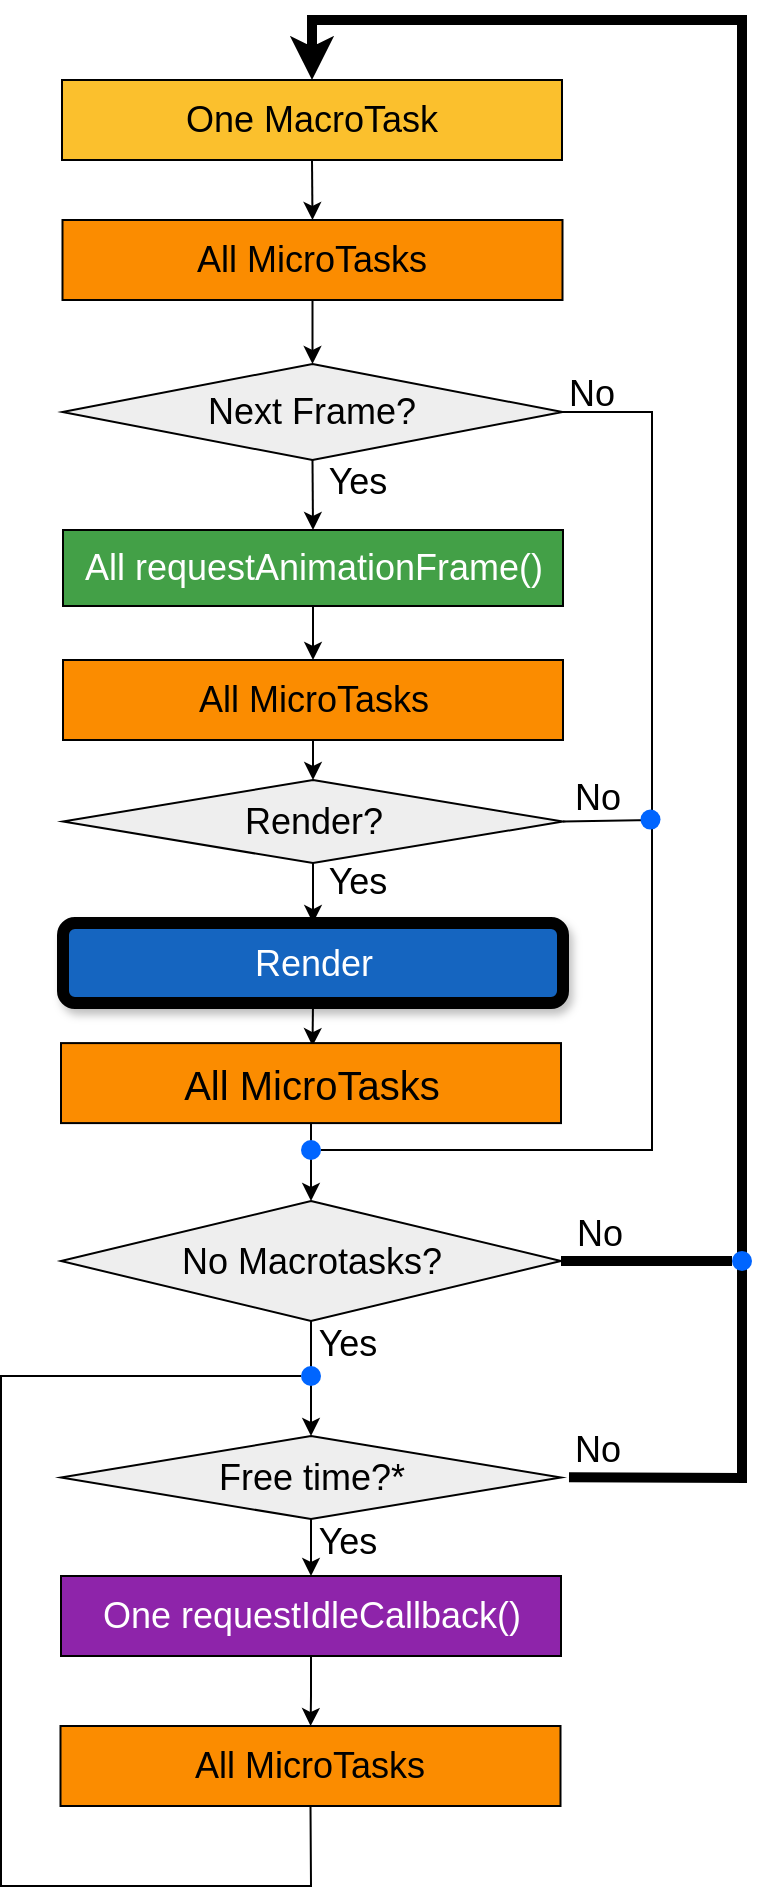 <mxfile version="26.0.16">
  <diagram name="Page-1" id="a2HyND_lD3aqpeQVUE_9">
    <mxGraphModel dx="1500" dy="1024" grid="1" gridSize="10" guides="1" tooltips="1" connect="1" arrows="1" fold="1" page="1" pageScale="1" pageWidth="827" pageHeight="1169" math="0" shadow="0">
      <root>
        <mxCell id="0" />
        <mxCell id="1" parent="0" />
        <mxCell id="6Al3u5jA5wC7XAN77OT_-10" value="" style="endArrow=classic;html=1;rounded=0;exitX=0.5;exitY=1;exitDx=0;exitDy=0;entryX=0.5;entryY=0;entryDx=0;entryDy=0;" parent="1" source="Br9xJaollehov2xvvoXr-130" target="Br9xJaollehov2xvvoXr-79" edge="1">
          <mxGeometry width="50" height="50" relative="1" as="geometry">
            <mxPoint x="572" y="700" as="sourcePoint" />
            <mxPoint x="622" y="650" as="targetPoint" />
          </mxGeometry>
        </mxCell>
        <mxCell id="6Al3u5jA5wC7XAN77OT_-9" value="" style="endArrow=classic;html=1;rounded=0;exitX=0.5;exitY=1;exitDx=0;exitDy=0;entryX=0.5;entryY=0;entryDx=0;entryDy=0;" parent="1" source="Br9xJaollehov2xvvoXr-120" target="Br9xJaollehov2xvvoXr-130" edge="1">
          <mxGeometry width="50" height="50" relative="1" as="geometry">
            <mxPoint x="570" y="630" as="sourcePoint" />
            <mxPoint x="620" y="580" as="targetPoint" />
          </mxGeometry>
        </mxCell>
        <mxCell id="Br9xJaollehov2xvvoXr-113" style="edgeStyle=orthogonalEdgeStyle;rounded=0;orthogonalLoop=1;jettySize=auto;html=1;exitX=0.5;exitY=1;exitDx=0;exitDy=0;entryX=0.5;entryY=0;entryDx=0;entryDy=0;" parent="1" source="Br9xJaollehov2xvvoXr-44" target="Br9xJaollehov2xvvoXr-53" edge="1">
          <mxGeometry relative="1" as="geometry" />
        </mxCell>
        <mxCell id="Br9xJaollehov2xvvoXr-127" value="" style="shape=ellipse;fillColor=#0065FF;strokeColor=none;html=1;sketch=0;" parent="1" vertex="1">
          <mxGeometry x="584.5" y="600" width="10" height="10" as="geometry" />
        </mxCell>
        <mxCell id="Br9xJaollehov2xvvoXr-44" value="&lt;font style=&quot;font-size: 18px;&quot;&gt;One MacroTask&lt;/font&gt;" style="rounded=0;whiteSpace=wrap;html=1;fillColor=#FBC02D;" parent="1" vertex="1">
          <mxGeometry x="465" y="70" width="250" height="40" as="geometry" />
        </mxCell>
        <mxCell id="Br9xJaollehov2xvvoXr-45" value="&lt;font style=&quot;font-size: 18px;&quot;&gt;All MicroTasks&lt;/font&gt;" style="rounded=0;whiteSpace=wrap;html=1;fillColor=#FB8C00;" parent="1" vertex="1">
          <mxGeometry x="464.25" y="893" width="250" height="40" as="geometry" />
        </mxCell>
        <mxCell id="Br9xJaollehov2xvvoXr-114" style="edgeStyle=orthogonalEdgeStyle;rounded=0;orthogonalLoop=1;jettySize=auto;html=1;exitX=0.5;exitY=1;exitDx=0;exitDy=0;entryX=0.5;entryY=0;entryDx=0;entryDy=0;" parent="1" source="Br9xJaollehov2xvvoXr-53" target="Br9xJaollehov2xvvoXr-62" edge="1">
          <mxGeometry relative="1" as="geometry" />
        </mxCell>
        <mxCell id="Br9xJaollehov2xvvoXr-53" value="&lt;font style=&quot;font-size: 18px;&quot;&gt;All MicroTasks&lt;/font&gt;" style="rounded=0;whiteSpace=wrap;html=1;fillColor=#FB8C00;" parent="1" vertex="1">
          <mxGeometry x="465.25" y="140" width="250" height="40" as="geometry" />
        </mxCell>
        <mxCell id="Br9xJaollehov2xvvoXr-62" value="&lt;font style=&quot;font-size: 18px;&quot;&gt;Next Frame?&lt;/font&gt;" style="rhombus;whiteSpace=wrap;html=1;fillColor=#EEEEEE;" parent="1" vertex="1">
          <mxGeometry x="465.25" y="212" width="250" height="48" as="geometry" />
        </mxCell>
        <mxCell id="Br9xJaollehov2xvvoXr-115" style="edgeStyle=orthogonalEdgeStyle;rounded=0;orthogonalLoop=1;jettySize=auto;html=1;exitX=0.5;exitY=1;exitDx=0;exitDy=0;entryX=0.5;entryY=0;entryDx=0;entryDy=0;" parent="1" source="Br9xJaollehov2xvvoXr-63" target="Br9xJaollehov2xvvoXr-66" edge="1">
          <mxGeometry relative="1" as="geometry" />
        </mxCell>
        <mxCell id="Br9xJaollehov2xvvoXr-63" value="&lt;font style=&quot;font-size: 18px; color: rgb(255, 255, 255);&quot;&gt;All requestAnimationFrame()&lt;/font&gt;" style="rounded=0;whiteSpace=wrap;html=1;fillColor=#43A047;" parent="1" vertex="1">
          <mxGeometry x="465.5" y="295" width="250" height="38" as="geometry" />
        </mxCell>
        <mxCell id="Br9xJaollehov2xvvoXr-64" value="" style="endArrow=classic;html=1;rounded=0;entryX=0.5;entryY=0;entryDx=0;entryDy=0;exitX=0.5;exitY=1;exitDx=0;exitDy=0;" parent="1" source="Br9xJaollehov2xvvoXr-62" target="Br9xJaollehov2xvvoXr-63" edge="1">
          <mxGeometry width="50" height="50" relative="1" as="geometry">
            <mxPoint x="665.75" y="265.775" as="sourcePoint" />
            <mxPoint x="535.25" y="376.55" as="targetPoint" />
            <Array as="points" />
          </mxGeometry>
        </mxCell>
        <mxCell id="Br9xJaollehov2xvvoXr-65" value="&lt;font style=&quot;font-size: 18px;&quot;&gt;Yes&lt;/font&gt;" style="text;html=1;align=center;verticalAlign=middle;whiteSpace=wrap;rounded=0;" parent="1" vertex="1">
          <mxGeometry x="582.5" y="255.55" width="60" height="30" as="geometry" />
        </mxCell>
        <mxCell id="Br9xJaollehov2xvvoXr-66" value="&lt;font style=&quot;font-size: 18px;&quot;&gt;All MicroTasks&lt;/font&gt;" style="rounded=0;whiteSpace=wrap;html=1;fillColor=#FB8C00;" parent="1" vertex="1">
          <mxGeometry x="465.5" y="360" width="250" height="40" as="geometry" />
        </mxCell>
        <mxCell id="Br9xJaollehov2xvvoXr-79" value="&lt;font style=&quot;font-size: 18px;&quot;&gt;Free time?*&lt;/font&gt;" style="rhombus;whiteSpace=wrap;html=1;fillColor=#EEEEEE;" parent="1" vertex="1">
          <mxGeometry x="464.5" y="748" width="250" height="41.55" as="geometry" />
        </mxCell>
        <mxCell id="Br9xJaollehov2xvvoXr-118" value="" style="edgeStyle=orthogonalEdgeStyle;rounded=0;orthogonalLoop=1;jettySize=auto;html=1;" parent="1" source="Br9xJaollehov2xvvoXr-91" target="Br9xJaollehov2xvvoXr-45" edge="1">
          <mxGeometry relative="1" as="geometry" />
        </mxCell>
        <mxCell id="Br9xJaollehov2xvvoXr-91" value="&lt;font style=&quot;font-size: 18px; color: rgb(255, 255, 255);&quot;&gt;One requestIdleCallback()&lt;/font&gt;" style="rounded=0;whiteSpace=wrap;html=1;fillColor=#8E24AA;" parent="1" vertex="1">
          <mxGeometry x="464.5" y="818" width="250" height="40" as="geometry" />
        </mxCell>
        <mxCell id="Br9xJaollehov2xvvoXr-121" style="edgeStyle=orthogonalEdgeStyle;rounded=0;orthogonalLoop=1;jettySize=auto;html=1;exitX=0.5;exitY=1;exitDx=0;exitDy=0;entryX=0.503;entryY=0.037;entryDx=0;entryDy=0;entryPerimeter=0;" parent="1" source="Br9xJaollehov2xvvoXr-94" target="Br9xJaollehov2xvvoXr-120" edge="1">
          <mxGeometry relative="1" as="geometry" />
        </mxCell>
        <mxCell id="Br9xJaollehov2xvvoXr-94" value="&lt;font style=&quot;font-size: 18px; color: rgb(255, 255, 255);&quot;&gt;Render&lt;/font&gt;" style="rounded=1;whiteSpace=wrap;html=1;fillColor=#1565C0;strokeColor=#000000;shadow=1;glass=0;strokeWidth=6;" parent="1" vertex="1">
          <mxGeometry x="465.5" y="491.55" width="250" height="40" as="geometry" />
        </mxCell>
        <mxCell id="Br9xJaollehov2xvvoXr-96" value="&lt;font style=&quot;font-size: 18px;&quot;&gt;No&lt;/font&gt;" style="text;html=1;align=center;verticalAlign=middle;whiteSpace=wrap;rounded=0;" parent="1" vertex="1">
          <mxGeometry x="700" y="212" width="60" height="30" as="geometry" />
        </mxCell>
        <mxCell id="Br9xJaollehov2xvvoXr-99" value="" style="endArrow=classic;html=1;rounded=0;exitX=0.5;exitY=1;exitDx=0;exitDy=0;entryX=0.5;entryY=0;entryDx=0;entryDy=0;" parent="1" source="Br9xJaollehov2xvvoXr-79" target="Br9xJaollehov2xvvoXr-91" edge="1">
          <mxGeometry width="50" height="50" relative="1" as="geometry">
            <mxPoint x="645" y="878" as="sourcePoint" />
            <mxPoint x="695" y="828" as="targetPoint" />
          </mxGeometry>
        </mxCell>
        <mxCell id="Br9xJaollehov2xvvoXr-105" value="" style="endArrow=classic;html=1;rounded=0;exitX=1.016;exitY=0.495;exitDx=0;exitDy=0;entryX=0.5;entryY=0;entryDx=0;entryDy=0;strokeWidth=5;exitPerimeter=0;" parent="1" source="Br9xJaollehov2xvvoXr-79" target="Br9xJaollehov2xvvoXr-44" edge="1">
          <mxGeometry width="50" height="50" relative="1" as="geometry">
            <mxPoint x="742.5" y="778.775" as="sourcePoint" />
            <mxPoint x="620" y="70" as="targetPoint" />
            <Array as="points">
              <mxPoint x="805" y="769" />
              <mxPoint x="805" y="676" />
              <mxPoint x="805" y="40" />
              <mxPoint x="590" y="40" />
            </Array>
          </mxGeometry>
        </mxCell>
        <mxCell id="Br9xJaollehov2xvvoXr-109" value="&lt;font style=&quot;font-size: 18px;&quot;&gt;Yes&lt;/font&gt;" style="text;html=1;align=center;verticalAlign=middle;whiteSpace=wrap;rounded=0;" parent="1" vertex="1">
          <mxGeometry x="578" y="786" width="60" height="30" as="geometry" />
        </mxCell>
        <mxCell id="Br9xJaollehov2xvvoXr-120" value="&lt;font style=&quot;font-size: 20px;&quot;&gt;All MicroTasks&lt;/font&gt;" style="rounded=0;whiteSpace=wrap;html=1;fillColor=#FB8C00;glass=0;gradientColor=none;" parent="1" vertex="1">
          <mxGeometry x="464.5" y="551.55" width="250" height="40" as="geometry" />
        </mxCell>
        <mxCell id="Br9xJaollehov2xvvoXr-124" value="" style="endArrow=none;html=1;rounded=0;entryX=0.5;entryY=1;entryDx=0;entryDy=0;" parent="1" source="Br9xJaollehov2xvvoXr-126" target="Br9xJaollehov2xvvoXr-45" edge="1">
          <mxGeometry width="50" height="50" relative="1" as="geometry">
            <mxPoint x="589.5" y="718" as="sourcePoint" />
            <mxPoint x="645" y="778" as="targetPoint" />
            <Array as="points">
              <mxPoint x="434.5" y="718" />
              <mxPoint x="434.5" y="973" />
              <mxPoint x="589.5" y="973" />
            </Array>
          </mxGeometry>
        </mxCell>
        <mxCell id="6Al3u5jA5wC7XAN77OT_-11" value="" style="edgeStyle=orthogonalEdgeStyle;rounded=0;orthogonalLoop=1;jettySize=auto;html=1;endArrow=none;startFill=0;" parent="1" source="Br9xJaollehov2xvvoXr-126" target="Br9xJaollehov2xvvoXr-130" edge="1">
          <mxGeometry relative="1" as="geometry" />
        </mxCell>
        <mxCell id="Br9xJaollehov2xvvoXr-126" value="" style="shape=ellipse;fillColor=#0065FF;strokeColor=none;html=1;sketch=0;" parent="1" vertex="1">
          <mxGeometry x="584.5" y="713" width="10" height="10" as="geometry" />
        </mxCell>
        <mxCell id="Br9xJaollehov2xvvoXr-129" value="&lt;font style=&quot;font-size: 18px;&quot;&gt;No&lt;/font&gt;" style="text;html=1;align=center;verticalAlign=middle;whiteSpace=wrap;rounded=0;" parent="1" vertex="1">
          <mxGeometry x="703.25" y="740" width="60" height="30" as="geometry" />
        </mxCell>
        <mxCell id="Br9xJaollehov2xvvoXr-130" value="&lt;font style=&quot;color: rgb(0, 0, 0);&quot;&gt;&lt;span style=&quot;font-size: 18px;&quot;&gt;&lt;font style=&quot;color: rgb(0, 0, 0);&quot;&gt;No Macrotasks?&lt;/font&gt;&lt;/span&gt;&lt;/font&gt;" style="rhombus;whiteSpace=wrap;html=1;fillColor=#EEEEEE;" parent="1" vertex="1">
          <mxGeometry x="464.5" y="630.5" width="250" height="60" as="geometry" />
        </mxCell>
        <mxCell id="Br9xJaollehov2xvvoXr-131" value="&lt;font style=&quot;font-size: 18px;&quot;&gt;Yes&lt;/font&gt;" style="text;html=1;align=center;verticalAlign=middle;whiteSpace=wrap;rounded=0;" parent="1" vertex="1">
          <mxGeometry x="578" y="686.5" width="60" height="30" as="geometry" />
        </mxCell>
        <mxCell id="Br9xJaollehov2xvvoXr-132" value="" style="endArrow=none;html=1;rounded=0;exitX=1;exitY=0.5;exitDx=0;exitDy=0;strokeWidth=5;" parent="1" edge="1">
          <mxGeometry width="50" height="50" relative="1" as="geometry">
            <mxPoint x="774.5" y="659.5" as="sourcePoint" />
            <mxPoint x="774.5" y="660" as="targetPoint" />
          </mxGeometry>
        </mxCell>
        <mxCell id="Br9xJaollehov2xvvoXr-134" value="" style="endArrow=none;html=1;rounded=0;exitX=1;exitY=0.5;exitDx=0;exitDy=0;strokeWidth=5;" parent="1" source="Br9xJaollehov2xvvoXr-137" edge="1">
          <mxGeometry width="50" height="50" relative="1" as="geometry">
            <mxPoint x="712.5" y="660" as="sourcePoint" />
            <mxPoint x="810" y="660" as="targetPoint" />
          </mxGeometry>
        </mxCell>
        <mxCell id="Br9xJaollehov2xvvoXr-136" value="&lt;font style=&quot;font-size: 18px;&quot;&gt;No&lt;/font&gt;" style="text;html=1;align=center;verticalAlign=middle;whiteSpace=wrap;rounded=0;" parent="1" vertex="1">
          <mxGeometry x="704.5" y="633" width="57.5" height="27" as="geometry" />
        </mxCell>
        <mxCell id="6Al3u5jA5wC7XAN77OT_-1" value="&lt;font style=&quot;font-size: 18px;&quot;&gt;&lt;span style=&quot;&quot; data-src-align=&quot;14:1&quot; class=&quot;EzKURWReUAB5oZgtQNkl&quot;&gt;Render?&lt;/span&gt;&lt;/font&gt;" style="rhombus;whiteSpace=wrap;html=1;fillColor=#EEEEEE;" parent="1" vertex="1">
          <mxGeometry x="465.5" y="420" width="250" height="41.55" as="geometry" />
        </mxCell>
        <mxCell id="6Al3u5jA5wC7XAN77OT_-4" value="" style="endArrow=none;html=1;rounded=0;exitX=1;exitY=0.5;exitDx=0;exitDy=0;strokeWidth=5;" parent="1" source="Br9xJaollehov2xvvoXr-130" target="Br9xJaollehov2xvvoXr-137" edge="1">
          <mxGeometry width="50" height="50" relative="1" as="geometry">
            <mxPoint x="713" y="661" as="sourcePoint" />
            <mxPoint x="810" y="660" as="targetPoint" />
          </mxGeometry>
        </mxCell>
        <mxCell id="Br9xJaollehov2xvvoXr-137" value="" style="shape=ellipse;fillColor=#0065FF;strokeColor=none;html=1;sketch=0;" parent="1" vertex="1">
          <mxGeometry x="800" y="655.5" width="10" height="10" as="geometry" />
        </mxCell>
        <mxCell id="6Al3u5jA5wC7XAN77OT_-5" value="&lt;font style=&quot;font-size: 18px;&quot;&gt;Yes&lt;/font&gt;" style="text;html=1;align=center;verticalAlign=middle;whiteSpace=wrap;rounded=0;" parent="1" vertex="1">
          <mxGeometry x="582.5" y="456" width="60" height="30" as="geometry" />
        </mxCell>
        <mxCell id="6Al3u5jA5wC7XAN77OT_-6" value="&lt;font style=&quot;font-size: 18px;&quot;&gt;No&lt;/font&gt;" style="text;html=1;align=center;verticalAlign=middle;whiteSpace=wrap;rounded=0;" parent="1" vertex="1">
          <mxGeometry x="703.75" y="415" width="57.5" height="27" as="geometry" />
        </mxCell>
        <mxCell id="6Al3u5jA5wC7XAN77OT_-8" value="" style="endArrow=none;html=1;rounded=0;entryX=1;entryY=0.5;entryDx=0;entryDy=0;exitX=1;exitY=0.5;exitDx=0;exitDy=0;" parent="1" source="Br9xJaollehov2xvvoXr-127" target="6Al3u5jA5wC7XAN77OT_-1" edge="1">
          <mxGeometry width="50" height="50" relative="1" as="geometry">
            <mxPoint x="580" y="620" as="sourcePoint" />
            <mxPoint x="630" y="570" as="targetPoint" />
            <Array as="points">
              <mxPoint x="760" y="605" />
              <mxPoint x="760" y="440" />
            </Array>
          </mxGeometry>
        </mxCell>
        <mxCell id="6Al3u5jA5wC7XAN77OT_-13" value="" style="endArrow=none;html=1;rounded=0;exitX=1;exitY=0.5;exitDx=0;exitDy=0;" parent="1" source="Br9xJaollehov2xvvoXr-62" edge="1">
          <mxGeometry width="50" height="50" relative="1" as="geometry">
            <mxPoint x="620" y="480" as="sourcePoint" />
            <mxPoint x="760" y="440" as="targetPoint" />
            <Array as="points">
              <mxPoint x="760" y="236" />
            </Array>
          </mxGeometry>
        </mxCell>
        <mxCell id="6Al3u5jA5wC7XAN77OT_-14" value="" style="shape=ellipse;fillColor=#0065FF;strokeColor=none;html=1;sketch=0;" parent="1" vertex="1">
          <mxGeometry x="754.25" y="434.78" width="10" height="10" as="geometry" />
        </mxCell>
        <mxCell id="6Al3u5jA5wC7XAN77OT_-16" value="" style="endArrow=classic;html=1;rounded=0;exitX=0.5;exitY=1;exitDx=0;exitDy=0;entryX=0.5;entryY=0;entryDx=0;entryDy=0;" parent="1" source="Br9xJaollehov2xvvoXr-66" target="6Al3u5jA5wC7XAN77OT_-1" edge="1">
          <mxGeometry width="50" height="50" relative="1" as="geometry">
            <mxPoint x="530" y="490" as="sourcePoint" />
            <mxPoint x="580" y="440" as="targetPoint" />
          </mxGeometry>
        </mxCell>
        <mxCell id="6Al3u5jA5wC7XAN77OT_-17" value="" style="endArrow=classic;html=1;rounded=0;exitX=0.5;exitY=1;exitDx=0;exitDy=0;entryX=0.5;entryY=0;entryDx=0;entryDy=0;" parent="1" source="6Al3u5jA5wC7XAN77OT_-1" target="Br9xJaollehov2xvvoXr-94" edge="1">
          <mxGeometry width="50" height="50" relative="1" as="geometry">
            <mxPoint x="530" y="490" as="sourcePoint" />
            <mxPoint x="580" y="440" as="targetPoint" />
          </mxGeometry>
        </mxCell>
      </root>
    </mxGraphModel>
  </diagram>
</mxfile>
